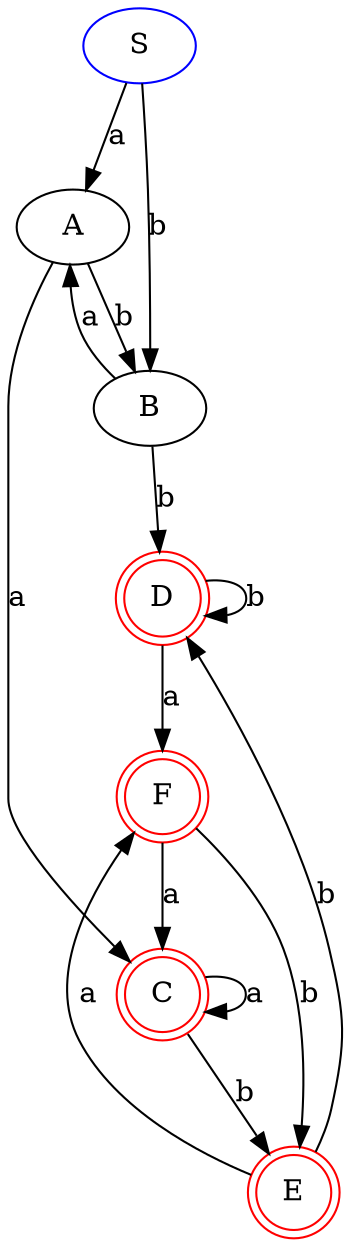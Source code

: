 digraph DFA {
	S [color=blue]
	S -> A [label=a]
	S [color=blue]
	S -> B [label=b]
	A [color=black]
	A -> C [label=a]
	A [color=black]
	A -> B [label=b]
	B [color=black]
	B -> A [label=a]
	B [color=black]
	B -> D [label=b]
	C [color=red shape=doublecircle]
	C -> C [label=a]
	C [color=red shape=doublecircle]
	C -> E [label=b]
	D [color=red shape=doublecircle]
	D -> F [label=a]
	D [color=red shape=doublecircle]
	D -> D [label=b]
	E [color=red shape=doublecircle]
	E -> F [label=a]
	E [color=red shape=doublecircle]
	E -> D [label=b]
	F [color=red shape=doublecircle]
	F -> C [label=a]
	F [color=red shape=doublecircle]
	F -> E [label=b]
}
